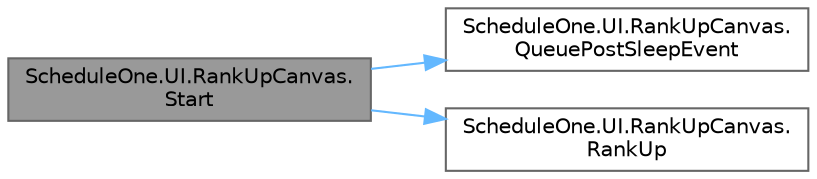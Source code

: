 digraph "ScheduleOne.UI.RankUpCanvas.Start"
{
 // LATEX_PDF_SIZE
  bgcolor="transparent";
  edge [fontname=Helvetica,fontsize=10,labelfontname=Helvetica,labelfontsize=10];
  node [fontname=Helvetica,fontsize=10,shape=box,height=0.2,width=0.4];
  rankdir="LR";
  Node1 [id="Node000001",label="ScheduleOne.UI.RankUpCanvas.\lStart",height=0.2,width=0.4,color="gray40", fillcolor="grey60", style="filled", fontcolor="black",tooltip=" "];
  Node1 -> Node2 [id="edge1_Node000001_Node000002",color="steelblue1",style="solid",tooltip=" "];
  Node2 [id="Node000002",label="ScheduleOne.UI.RankUpCanvas.\lQueuePostSleepEvent",height=0.2,width=0.4,color="grey40", fillcolor="white", style="filled",URL="$class_schedule_one_1_1_u_i_1_1_rank_up_canvas.html#ad2c9cde645ffe26bdc3d8b94b2f9758a",tooltip=" "];
  Node1 -> Node3 [id="edge2_Node000001_Node000003",color="steelblue1",style="solid",tooltip=" "];
  Node3 [id="Node000003",label="ScheduleOne.UI.RankUpCanvas.\lRankUp",height=0.2,width=0.4,color="grey40", fillcolor="white", style="filled",URL="$class_schedule_one_1_1_u_i_1_1_rank_up_canvas.html#acd605c8d5ba9014a579c52087483869c",tooltip=" "];
}
